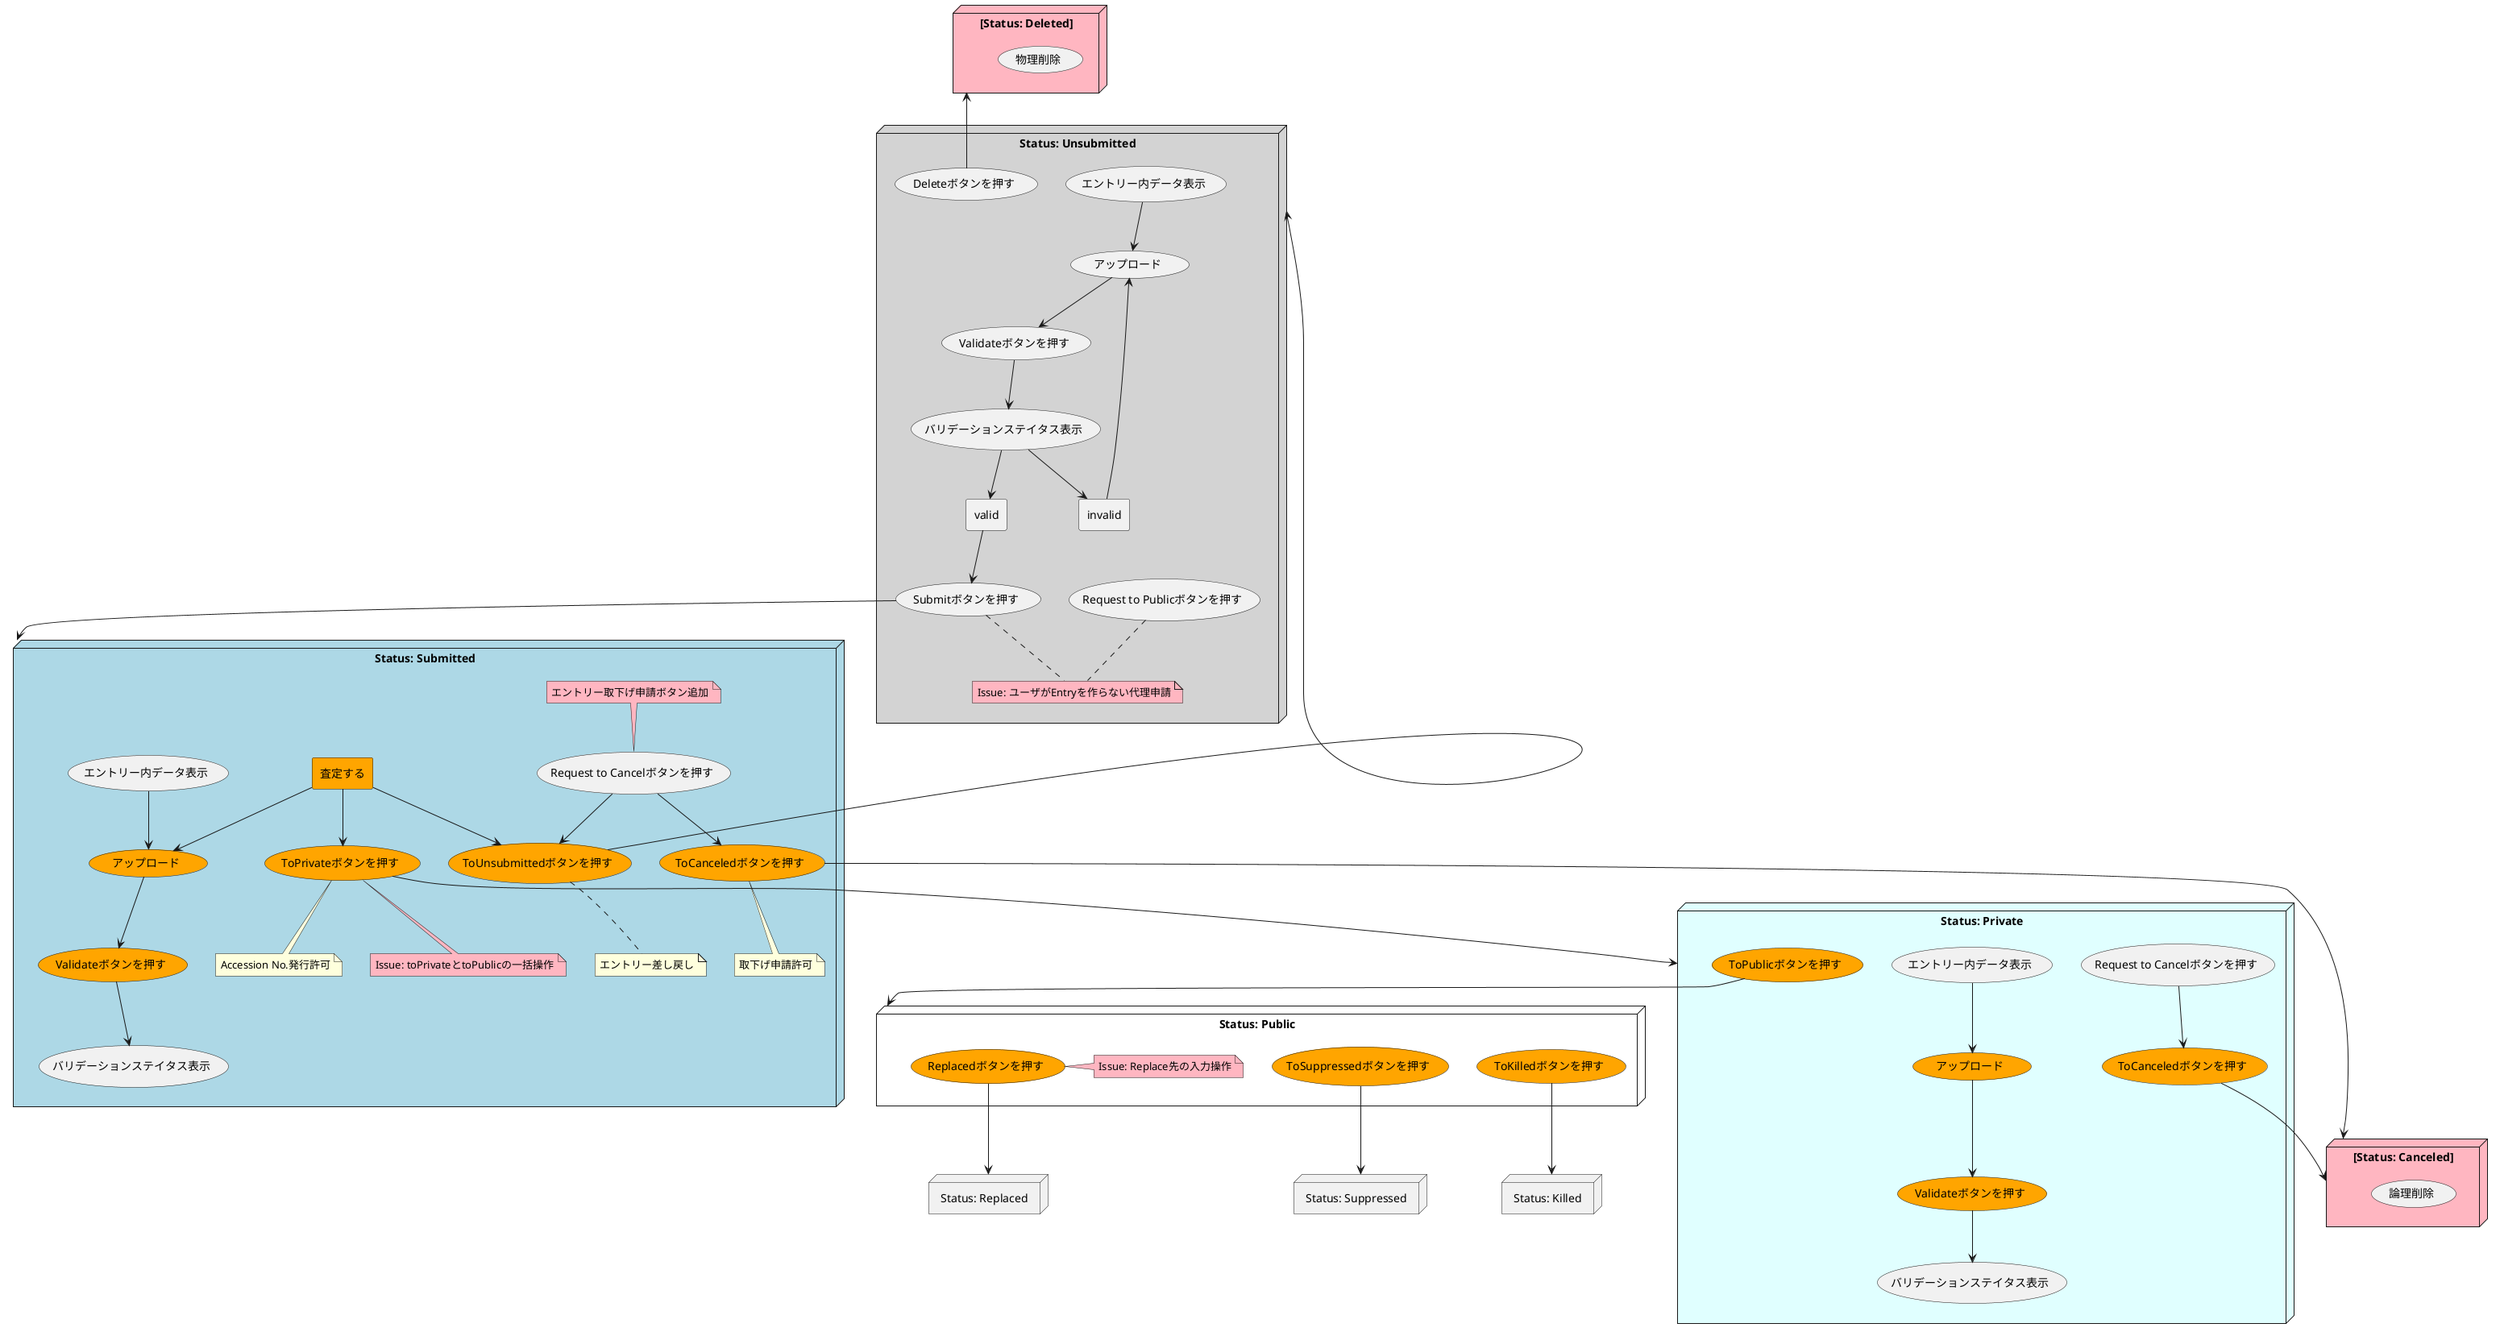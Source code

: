 @startuml

skinparam componentStyle rectangle

node "[Status: Deleted]" as Deleted #lightpink {
    (物理削除)
}

node "[Status: Canceled]" as Canceled #lightpink {
    (論理削除)
}

node "Status: Unsubmitted" as Unsubmitted #lightgray {
    (エントリー内データ表示) as UnsubmittedView
    (アップロード) as UnsubmittedUpload
    (Validateボタンを押す) as UnsubmittedValidation
    (バリデーションステイタス表示) as UnsubmittedValidationStatusView   
    UnsubmittedView -down-> UnsubmittedUpload
    UnsubmittedUpload -down-> UnsubmittedValidation
    UnsubmittedValidation -down-> UnsubmittedValidationStatusView

'TODO validation true/false
    [valid]
    [invalid]
    UnsubmittedValidationStatusView --> [valid]
    UnsubmittedValidationStatusView --> [invalid]
    [valid] --> (Submitボタンを押す)
    [invalid] --> UnsubmittedUpload
    (Submitボタンを押す)
    (Request to Publicボタンを押す)
    (Deleteボタンを押す)

    note "Issue: ユーザがEntryを作らない代理申請" as NoteIssue1  #LightPink
    (Request to Publicボタンを押す) .. NoteIssue1
    Submitボタンを押す .. NoteIssue1
}

  node "Status: Submitted" as Submitted #lightblue {
    (エントリー内データ表示) as SubmittedView
    (アップロード) as SubmittedUpload #Orange
    (Validateボタンを押す) as SubmittedValidation #Orange
    (バリデーションステイタス表示) as SubmittedValidationStatusView
    [査定する] #Orange
    (Request to Cancelボタンを押す) as RequestToCancelatSubmitted
    (ToCanceledボタンを押す) as ToCanceledatSubmitted #Orange
    (ToUnsubmittedボタンを押す) #Orange
    (ToPrivateボタンを押す)     #Orange
    [査定する] --> SubmittedUpload
    [査定する] --> (ToUnsubmittedボタンを押す)
    [査定する] --> (ToPrivateボタンを押す) 
    SubmittedView -down-> SubmittedUpload
    SubmittedUpload -down-> SubmittedValidation
    SubmittedValidation -down-> SubmittedValidationStatusView
    RequestToCancelatSubmitted --> ToUnsubmittedボタンを押す
    RequestToCancelatSubmitted --> ToCanceledatSubmitted
    note "エントリー取下げ申請ボタン追加" as NoteIssue2  #LightPink
    RequestToCancelatSubmitted .up. NoteIssue2

    note "Issue: toPrivateとtoPublicの一括操作" as NoteIssue3  #LightPink
    ToPrivateボタンを押す .. NoteIssue3

    note "取下げ申請許可" as NoteToCanceled
    ToCanceledatSubmitted .. NoteToCanceled

    note "エントリー差し戻し" as NoteToUnsubmitted
    ToUnsubmittedボタンを押す .. NoteToUnsubmitted

    note "Accession No.発行許可" as NoteToPrivate
    ToPrivateボタンを押す .. NoteToPrivate   
  }

  node "Status: Private" as Private #LightCyan {
    (エントリー内データ表示) as PrivateView
    (アップロード) as PrivateUpload #Orange
    (Validateボタンを押す) as PrivateValidation #Orange
    (バリデーションステイタス表示) as PrivateValidationStatusView
    (Request to Cancelボタンを押す) as RequestToCancelatPrivate
    (ToCanceledボタンを押す) as ToCanceledatPrivate #Orange    
    RequestToCancelatPrivate --> ToCanceledatPrivate
    PrivateView -down-> PrivateUpload
    PrivateUpload -down-> PrivateValidation
    PrivateValidation -down-> PrivateValidationStatusView

    (ToPublicボタンを押す) #Orange

  }
  node "Status: Public" as Public {
    (Replacedボタンを押す) #Orange
    (ToSuppressedボタンを押す) #Orange
    (ToKilledボタンを押す) #Orange
    note "Issue: Replace先の入力操作" as NoteIssue4  #LightPink
    (Replacedボタンを押す) .right. NoteIssue4

  }
  node "Status: Suppressed" as Suppressed {
  }
  node "Status: Replaced" as Replaced {
  }

  node "Status: Killed" as Killed {
  }

'(Request to Publicボタンを押す) -right-> (ToPublicボタンを押す)
(ToUnsubmittedボタンを押す) -up-> Unsubmitted
(Deleteボタンを押す) -up-> Deleted
(Submitボタンを押す) --> Submitted
ToCanceledatSubmitted --> Canceled
ToCanceledatPrivate --> Canceled
(ToPrivateボタンを押す) --> Private
(ToSuppressedボタンを押す) --> Suppressed
(Replacedボタンを押す) --> Replaced
(ToKilledボタンを押す) --> Killed
(ToPublicボタンを押す) --> Public

' Unsubmitted -down-> Submitted

@enduml
